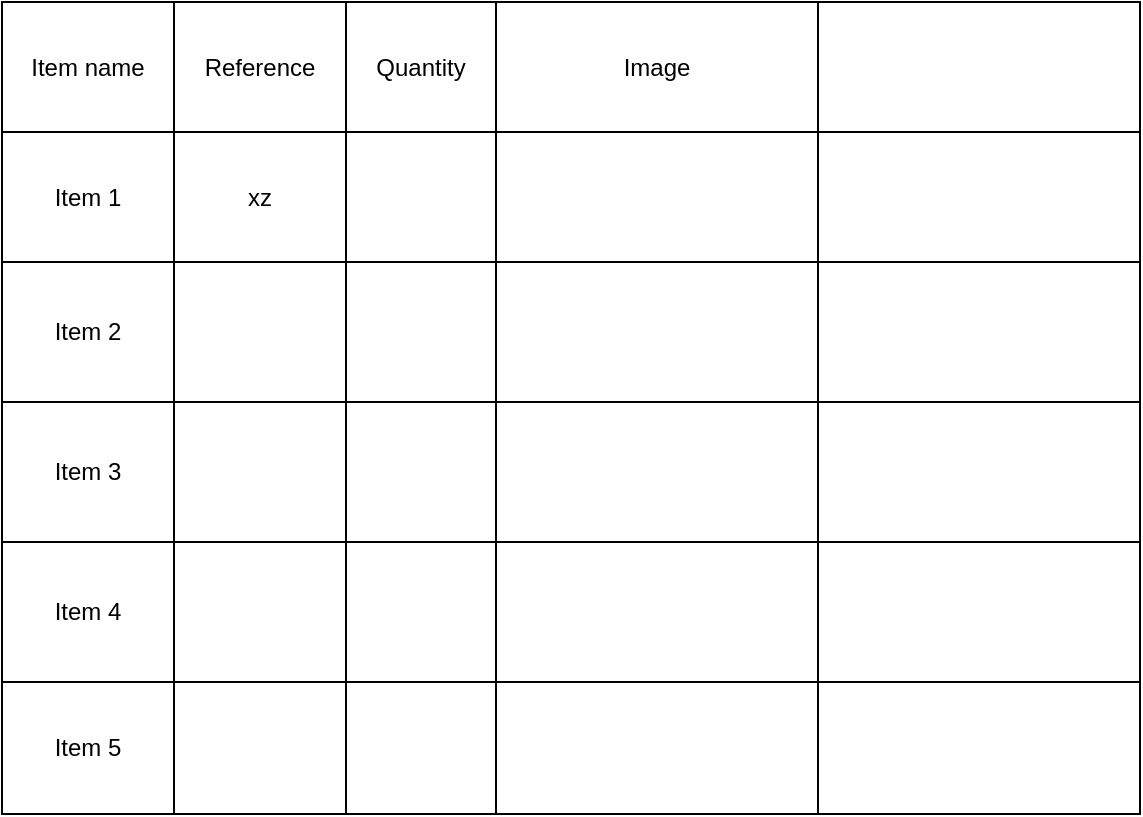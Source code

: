 <mxfile version="15.0.4" type="github">
  <diagram id="kydLf8fK8O1BJlKZnqxI" name="Page-1">
    <mxGraphModel dx="1026" dy="551" grid="1" gridSize="10" guides="1" tooltips="1" connect="1" arrows="1" fold="1" page="1" pageScale="1" pageWidth="827" pageHeight="1169" math="0" shadow="0">
      <root>
        <mxCell id="0" />
        <mxCell id="1" parent="0" />
        <mxCell id="X4j_KYpzzPQGK-hWHXPB-1" value="" style="shape=table;startSize=0;container=1;collapsible=0;childLayout=tableLayout;" parent="1" vertex="1">
          <mxGeometry x="130" y="250" width="569" height="406" as="geometry" />
        </mxCell>
        <mxCell id="X4j_KYpzzPQGK-hWHXPB-2" value="" style="shape=partialRectangle;collapsible=0;dropTarget=0;pointerEvents=0;fillColor=none;top=0;left=0;bottom=0;right=0;points=[[0,0.5],[1,0.5]];portConstraint=eastwest;" parent="X4j_KYpzzPQGK-hWHXPB-1" vertex="1">
          <mxGeometry width="569" height="65" as="geometry" />
        </mxCell>
        <mxCell id="X4j_KYpzzPQGK-hWHXPB-3" value="Item name" style="shape=partialRectangle;html=1;whiteSpace=wrap;connectable=0;overflow=hidden;fillColor=none;top=0;left=0;bottom=0;right=0;" parent="X4j_KYpzzPQGK-hWHXPB-2" vertex="1">
          <mxGeometry width="86" height="65" as="geometry" />
        </mxCell>
        <mxCell id="X4j_KYpzzPQGK-hWHXPB-4" value="Reference" style="shape=partialRectangle;html=1;whiteSpace=wrap;connectable=0;overflow=hidden;fillColor=none;top=0;left=0;bottom=0;right=0;" parent="X4j_KYpzzPQGK-hWHXPB-2" vertex="1">
          <mxGeometry x="86" width="86" height="65" as="geometry" />
        </mxCell>
        <mxCell id="X4j_KYpzzPQGK-hWHXPB-5" value="Quantity" style="shape=partialRectangle;html=1;whiteSpace=wrap;connectable=0;overflow=hidden;fillColor=none;top=0;left=0;bottom=0;right=0;" parent="X4j_KYpzzPQGK-hWHXPB-2" vertex="1">
          <mxGeometry x="172" width="75" height="65" as="geometry" />
        </mxCell>
        <mxCell id="X4j_KYpzzPQGK-hWHXPB-6" value="Image" style="shape=partialRectangle;html=1;whiteSpace=wrap;connectable=0;overflow=hidden;fillColor=none;top=0;left=0;bottom=0;right=0;" parent="X4j_KYpzzPQGK-hWHXPB-2" vertex="1">
          <mxGeometry x="247" width="161" height="65" as="geometry" />
        </mxCell>
        <mxCell id="STQ4LUX5Juo2BQoqxjKV-1" style="shape=partialRectangle;html=1;whiteSpace=wrap;connectable=0;overflow=hidden;fillColor=none;top=0;left=0;bottom=0;right=0;" vertex="1" parent="X4j_KYpzzPQGK-hWHXPB-2">
          <mxGeometry x="408" width="161" height="65" as="geometry" />
        </mxCell>
        <mxCell id="X4j_KYpzzPQGK-hWHXPB-10" style="shape=partialRectangle;collapsible=0;dropTarget=0;pointerEvents=0;fillColor=none;top=0;left=0;bottom=0;right=0;points=[[0,0.5],[1,0.5]];portConstraint=eastwest;" parent="X4j_KYpzzPQGK-hWHXPB-1" vertex="1">
          <mxGeometry y="65" width="569" height="65" as="geometry" />
        </mxCell>
        <mxCell id="X4j_KYpzzPQGK-hWHXPB-11" value="Item 1" style="shape=partialRectangle;html=1;whiteSpace=wrap;connectable=0;overflow=hidden;fillColor=none;top=0;left=0;bottom=0;right=0;" parent="X4j_KYpzzPQGK-hWHXPB-10" vertex="1">
          <mxGeometry width="86" height="65" as="geometry" />
        </mxCell>
        <mxCell id="X4j_KYpzzPQGK-hWHXPB-12" value="xz" style="shape=partialRectangle;html=1;whiteSpace=wrap;connectable=0;overflow=hidden;fillColor=none;top=0;left=0;bottom=0;right=0;" parent="X4j_KYpzzPQGK-hWHXPB-10" vertex="1">
          <mxGeometry x="86" width="86" height="65" as="geometry" />
        </mxCell>
        <mxCell id="X4j_KYpzzPQGK-hWHXPB-13" style="shape=partialRectangle;html=1;whiteSpace=wrap;connectable=0;overflow=hidden;fillColor=none;top=0;left=0;bottom=0;right=0;" parent="X4j_KYpzzPQGK-hWHXPB-10" vertex="1">
          <mxGeometry x="172" width="75" height="65" as="geometry" />
        </mxCell>
        <mxCell id="X4j_KYpzzPQGK-hWHXPB-14" style="shape=partialRectangle;html=1;whiteSpace=wrap;connectable=0;overflow=hidden;fillColor=none;top=0;left=0;bottom=0;right=0;" parent="X4j_KYpzzPQGK-hWHXPB-10" vertex="1">
          <mxGeometry x="247" width="161" height="65" as="geometry" />
        </mxCell>
        <mxCell id="STQ4LUX5Juo2BQoqxjKV-2" style="shape=partialRectangle;html=1;whiteSpace=wrap;connectable=0;overflow=hidden;fillColor=none;top=0;left=0;bottom=0;right=0;" vertex="1" parent="X4j_KYpzzPQGK-hWHXPB-10">
          <mxGeometry x="408" width="161" height="65" as="geometry" />
        </mxCell>
        <mxCell id="X4j_KYpzzPQGK-hWHXPB-18" style="shape=partialRectangle;collapsible=0;dropTarget=0;pointerEvents=0;fillColor=none;top=0;left=0;bottom=0;right=0;points=[[0,0.5],[1,0.5]];portConstraint=eastwest;" parent="X4j_KYpzzPQGK-hWHXPB-1" vertex="1">
          <mxGeometry y="130" width="569" height="70" as="geometry" />
        </mxCell>
        <mxCell id="X4j_KYpzzPQGK-hWHXPB-19" value="Item 2" style="shape=partialRectangle;html=1;whiteSpace=wrap;connectable=0;overflow=hidden;fillColor=none;top=0;left=0;bottom=0;right=0;" parent="X4j_KYpzzPQGK-hWHXPB-18" vertex="1">
          <mxGeometry width="86" height="70" as="geometry" />
        </mxCell>
        <mxCell id="X4j_KYpzzPQGK-hWHXPB-20" style="shape=partialRectangle;html=1;whiteSpace=wrap;connectable=0;overflow=hidden;fillColor=none;top=0;left=0;bottom=0;right=0;" parent="X4j_KYpzzPQGK-hWHXPB-18" vertex="1">
          <mxGeometry x="86" width="86" height="70" as="geometry" />
        </mxCell>
        <mxCell id="X4j_KYpzzPQGK-hWHXPB-21" style="shape=partialRectangle;html=1;whiteSpace=wrap;connectable=0;overflow=hidden;fillColor=none;top=0;left=0;bottom=0;right=0;" parent="X4j_KYpzzPQGK-hWHXPB-18" vertex="1">
          <mxGeometry x="172" width="75" height="70" as="geometry" />
        </mxCell>
        <mxCell id="X4j_KYpzzPQGK-hWHXPB-22" style="shape=partialRectangle;html=1;whiteSpace=wrap;connectable=0;overflow=hidden;fillColor=none;top=0;left=0;bottom=0;right=0;" parent="X4j_KYpzzPQGK-hWHXPB-18" vertex="1">
          <mxGeometry x="247" width="161" height="70" as="geometry" />
        </mxCell>
        <mxCell id="STQ4LUX5Juo2BQoqxjKV-3" style="shape=partialRectangle;html=1;whiteSpace=wrap;connectable=0;overflow=hidden;fillColor=none;top=0;left=0;bottom=0;right=0;" vertex="1" parent="X4j_KYpzzPQGK-hWHXPB-18">
          <mxGeometry x="408" width="161" height="70" as="geometry" />
        </mxCell>
        <mxCell id="X4j_KYpzzPQGK-hWHXPB-26" value="" style="shape=partialRectangle;collapsible=0;dropTarget=0;pointerEvents=0;fillColor=none;top=0;left=0;bottom=0;right=0;points=[[0,0.5],[1,0.5]];portConstraint=eastwest;" parent="X4j_KYpzzPQGK-hWHXPB-1" vertex="1">
          <mxGeometry y="200" width="569" height="70" as="geometry" />
        </mxCell>
        <mxCell id="X4j_KYpzzPQGK-hWHXPB-27" value="Item 3" style="shape=partialRectangle;html=1;whiteSpace=wrap;connectable=0;overflow=hidden;fillColor=none;top=0;left=0;bottom=0;right=0;" parent="X4j_KYpzzPQGK-hWHXPB-26" vertex="1">
          <mxGeometry width="86" height="70" as="geometry" />
        </mxCell>
        <mxCell id="X4j_KYpzzPQGK-hWHXPB-28" value="" style="shape=partialRectangle;html=1;whiteSpace=wrap;connectable=0;overflow=hidden;fillColor=none;top=0;left=0;bottom=0;right=0;" parent="X4j_KYpzzPQGK-hWHXPB-26" vertex="1">
          <mxGeometry x="86" width="86" height="70" as="geometry" />
        </mxCell>
        <mxCell id="X4j_KYpzzPQGK-hWHXPB-29" value="" style="shape=partialRectangle;html=1;whiteSpace=wrap;connectable=0;overflow=hidden;fillColor=none;top=0;left=0;bottom=0;right=0;" parent="X4j_KYpzzPQGK-hWHXPB-26" vertex="1">
          <mxGeometry x="172" width="75" height="70" as="geometry" />
        </mxCell>
        <mxCell id="X4j_KYpzzPQGK-hWHXPB-30" value="" style="shape=partialRectangle;html=1;whiteSpace=wrap;connectable=0;overflow=hidden;fillColor=none;top=0;left=0;bottom=0;right=0;" parent="X4j_KYpzzPQGK-hWHXPB-26" vertex="1">
          <mxGeometry x="247" width="161" height="70" as="geometry" />
        </mxCell>
        <mxCell id="STQ4LUX5Juo2BQoqxjKV-4" style="shape=partialRectangle;html=1;whiteSpace=wrap;connectable=0;overflow=hidden;fillColor=none;top=0;left=0;bottom=0;right=0;" vertex="1" parent="X4j_KYpzzPQGK-hWHXPB-26">
          <mxGeometry x="408" width="161" height="70" as="geometry" />
        </mxCell>
        <mxCell id="X4j_KYpzzPQGK-hWHXPB-34" value="" style="shape=partialRectangle;collapsible=0;dropTarget=0;pointerEvents=0;fillColor=none;top=0;left=0;bottom=0;right=0;points=[[0,0.5],[1,0.5]];portConstraint=eastwest;" parent="X4j_KYpzzPQGK-hWHXPB-1" vertex="1">
          <mxGeometry y="270" width="569" height="70" as="geometry" />
        </mxCell>
        <mxCell id="X4j_KYpzzPQGK-hWHXPB-35" value="Item 4" style="shape=partialRectangle;html=1;whiteSpace=wrap;connectable=0;overflow=hidden;fillColor=none;top=0;left=0;bottom=0;right=0;" parent="X4j_KYpzzPQGK-hWHXPB-34" vertex="1">
          <mxGeometry width="86" height="70" as="geometry" />
        </mxCell>
        <mxCell id="X4j_KYpzzPQGK-hWHXPB-36" value="" style="shape=partialRectangle;html=1;whiteSpace=wrap;connectable=0;overflow=hidden;fillColor=none;top=0;left=0;bottom=0;right=0;" parent="X4j_KYpzzPQGK-hWHXPB-34" vertex="1">
          <mxGeometry x="86" width="86" height="70" as="geometry" />
        </mxCell>
        <mxCell id="X4j_KYpzzPQGK-hWHXPB-37" value="" style="shape=partialRectangle;html=1;whiteSpace=wrap;connectable=0;overflow=hidden;fillColor=none;top=0;left=0;bottom=0;right=0;" parent="X4j_KYpzzPQGK-hWHXPB-34" vertex="1">
          <mxGeometry x="172" width="75" height="70" as="geometry" />
        </mxCell>
        <mxCell id="X4j_KYpzzPQGK-hWHXPB-38" value="" style="shape=partialRectangle;html=1;whiteSpace=wrap;connectable=0;overflow=hidden;fillColor=none;top=0;left=0;bottom=0;right=0;" parent="X4j_KYpzzPQGK-hWHXPB-34" vertex="1">
          <mxGeometry x="247" width="161" height="70" as="geometry" />
        </mxCell>
        <mxCell id="STQ4LUX5Juo2BQoqxjKV-5" style="shape=partialRectangle;html=1;whiteSpace=wrap;connectable=0;overflow=hidden;fillColor=none;top=0;left=0;bottom=0;right=0;" vertex="1" parent="X4j_KYpzzPQGK-hWHXPB-34">
          <mxGeometry x="408" width="161" height="70" as="geometry" />
        </mxCell>
        <mxCell id="X4j_KYpzzPQGK-hWHXPB-42" value="" style="shape=partialRectangle;collapsible=0;dropTarget=0;pointerEvents=0;fillColor=none;top=0;left=0;bottom=0;right=0;points=[[0,0.5],[1,0.5]];portConstraint=eastwest;" parent="X4j_KYpzzPQGK-hWHXPB-1" vertex="1">
          <mxGeometry y="340" width="569" height="66" as="geometry" />
        </mxCell>
        <mxCell id="X4j_KYpzzPQGK-hWHXPB-43" value="Item 5" style="shape=partialRectangle;html=1;whiteSpace=wrap;connectable=0;overflow=hidden;fillColor=none;top=0;left=0;bottom=0;right=0;" parent="X4j_KYpzzPQGK-hWHXPB-42" vertex="1">
          <mxGeometry width="86" height="66" as="geometry" />
        </mxCell>
        <mxCell id="X4j_KYpzzPQGK-hWHXPB-44" value="" style="shape=partialRectangle;html=1;whiteSpace=wrap;connectable=0;overflow=hidden;fillColor=none;top=0;left=0;bottom=0;right=0;" parent="X4j_KYpzzPQGK-hWHXPB-42" vertex="1">
          <mxGeometry x="86" width="86" height="66" as="geometry" />
        </mxCell>
        <mxCell id="X4j_KYpzzPQGK-hWHXPB-45" value="" style="shape=partialRectangle;html=1;whiteSpace=wrap;connectable=0;overflow=hidden;fillColor=none;top=0;left=0;bottom=0;right=0;" parent="X4j_KYpzzPQGK-hWHXPB-42" vertex="1">
          <mxGeometry x="172" width="75" height="66" as="geometry" />
        </mxCell>
        <mxCell id="X4j_KYpzzPQGK-hWHXPB-46" value="" style="shape=partialRectangle;html=1;whiteSpace=wrap;connectable=0;overflow=hidden;fillColor=none;top=0;left=0;bottom=0;right=0;" parent="X4j_KYpzzPQGK-hWHXPB-42" vertex="1">
          <mxGeometry x="247" width="161" height="66" as="geometry" />
        </mxCell>
        <mxCell id="STQ4LUX5Juo2BQoqxjKV-6" style="shape=partialRectangle;html=1;whiteSpace=wrap;connectable=0;overflow=hidden;fillColor=none;top=0;left=0;bottom=0;right=0;" vertex="1" parent="X4j_KYpzzPQGK-hWHXPB-42">
          <mxGeometry x="408" width="161" height="66" as="geometry" />
        </mxCell>
      </root>
    </mxGraphModel>
  </diagram>
</mxfile>
